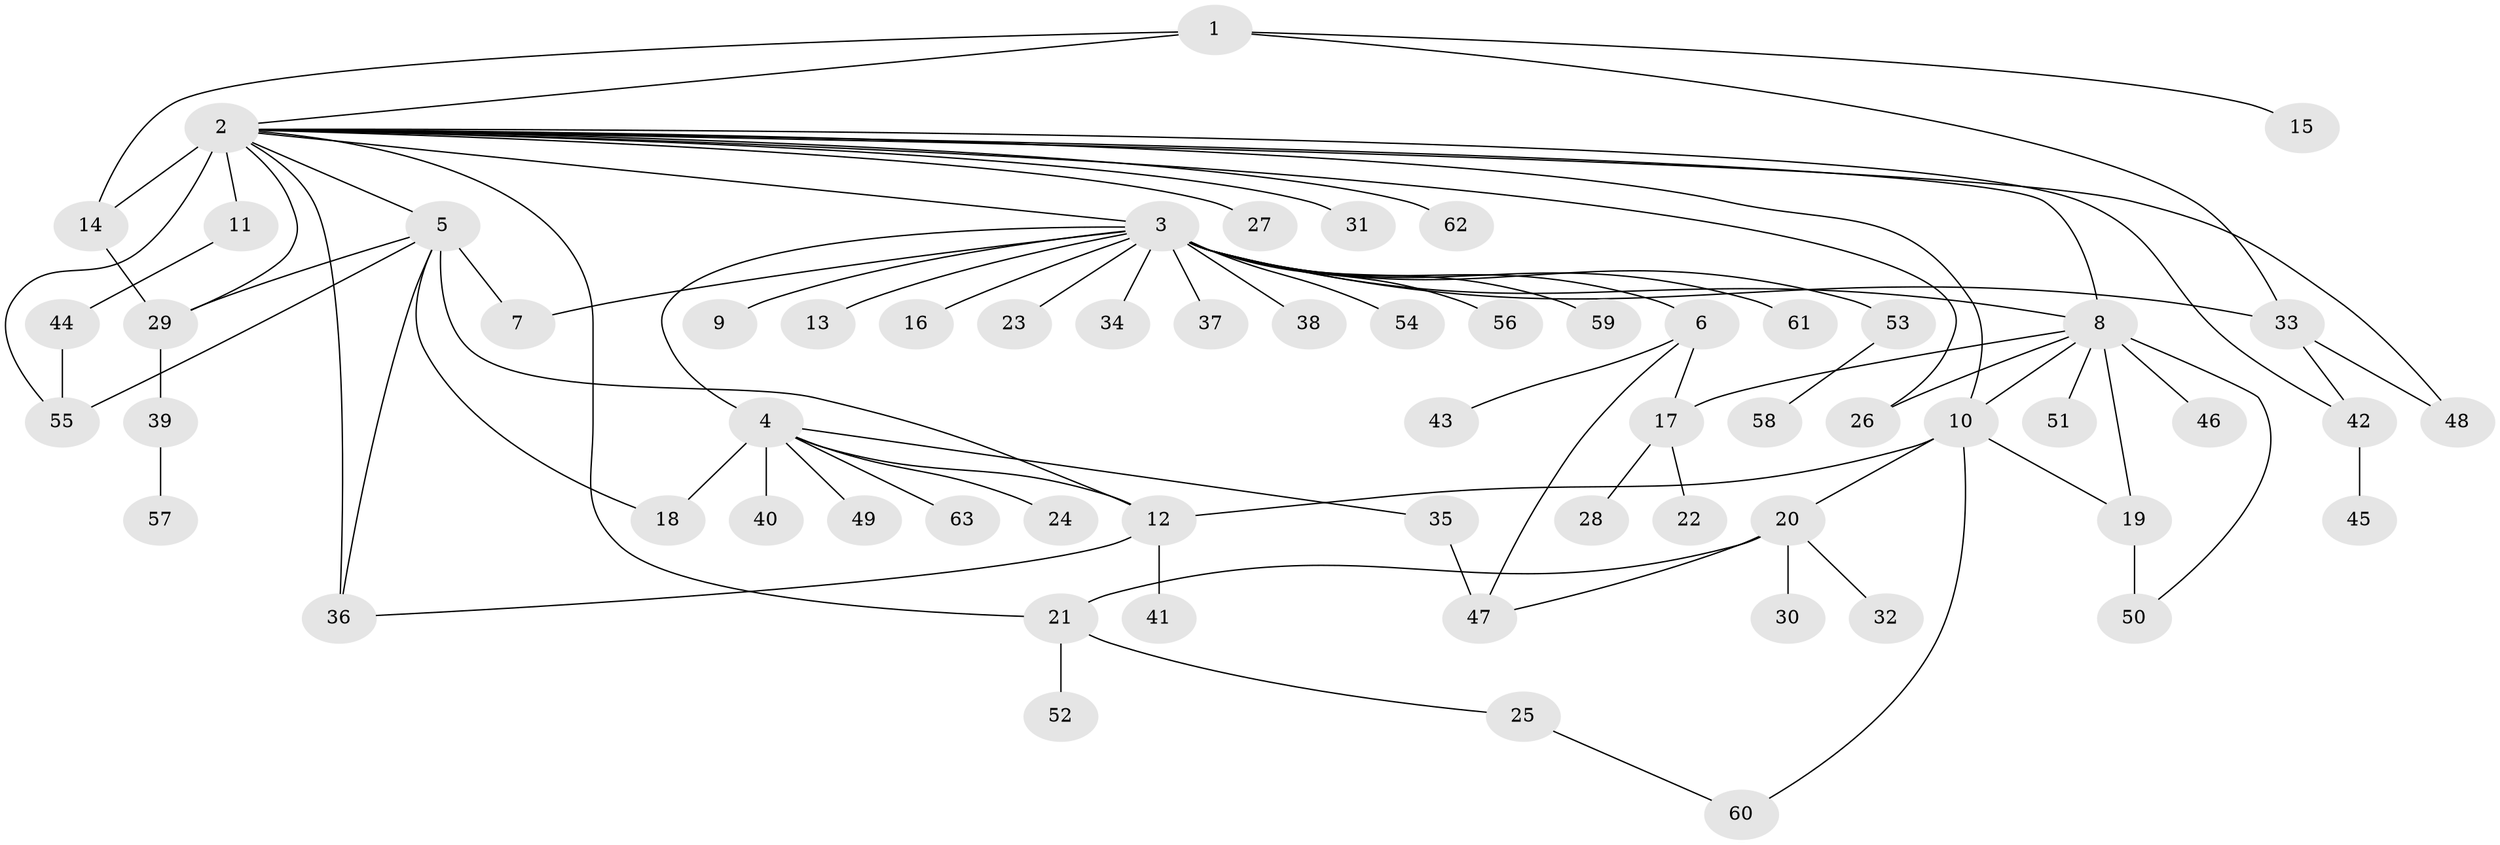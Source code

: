 // original degree distribution, {5: 0.04838709677419355, 31: 0.008064516129032258, 20: 0.008064516129032258, 9: 0.008064516129032258, 3: 0.08870967741935484, 10: 0.008064516129032258, 1: 0.5887096774193549, 7: 0.008064516129032258, 8: 0.008064516129032258, 2: 0.18548387096774194, 6: 0.016129032258064516, 11: 0.008064516129032258, 4: 0.016129032258064516}
// Generated by graph-tools (version 1.1) at 2025/50/03/04/25 22:50:04]
// undirected, 63 vertices, 86 edges
graph export_dot {
  node [color=gray90,style=filled];
  1;
  2;
  3;
  4;
  5;
  6;
  7;
  8;
  9;
  10;
  11;
  12;
  13;
  14;
  15;
  16;
  17;
  18;
  19;
  20;
  21;
  22;
  23;
  24;
  25;
  26;
  27;
  28;
  29;
  30;
  31;
  32;
  33;
  34;
  35;
  36;
  37;
  38;
  39;
  40;
  41;
  42;
  43;
  44;
  45;
  46;
  47;
  48;
  49;
  50;
  51;
  52;
  53;
  54;
  55;
  56;
  57;
  58;
  59;
  60;
  61;
  62;
  63;
  1 -- 2 [weight=1.0];
  1 -- 14 [weight=1.0];
  1 -- 15 [weight=1.0];
  1 -- 33 [weight=1.0];
  2 -- 3 [weight=1.0];
  2 -- 5 [weight=1.0];
  2 -- 8 [weight=1.0];
  2 -- 10 [weight=1.0];
  2 -- 11 [weight=1.0];
  2 -- 14 [weight=14.0];
  2 -- 21 [weight=1.0];
  2 -- 26 [weight=1.0];
  2 -- 27 [weight=1.0];
  2 -- 29 [weight=1.0];
  2 -- 31 [weight=1.0];
  2 -- 36 [weight=1.0];
  2 -- 42 [weight=1.0];
  2 -- 48 [weight=1.0];
  2 -- 55 [weight=1.0];
  2 -- 62 [weight=1.0];
  3 -- 4 [weight=1.0];
  3 -- 6 [weight=2.0];
  3 -- 7 [weight=1.0];
  3 -- 8 [weight=1.0];
  3 -- 9 [weight=1.0];
  3 -- 13 [weight=1.0];
  3 -- 16 [weight=1.0];
  3 -- 23 [weight=1.0];
  3 -- 33 [weight=1.0];
  3 -- 34 [weight=1.0];
  3 -- 37 [weight=1.0];
  3 -- 38 [weight=1.0];
  3 -- 53 [weight=1.0];
  3 -- 54 [weight=1.0];
  3 -- 56 [weight=1.0];
  3 -- 59 [weight=1.0];
  3 -- 61 [weight=1.0];
  4 -- 12 [weight=1.0];
  4 -- 18 [weight=1.0];
  4 -- 24 [weight=1.0];
  4 -- 35 [weight=1.0];
  4 -- 40 [weight=1.0];
  4 -- 49 [weight=1.0];
  4 -- 63 [weight=1.0];
  5 -- 7 [weight=1.0];
  5 -- 12 [weight=1.0];
  5 -- 18 [weight=1.0];
  5 -- 29 [weight=1.0];
  5 -- 36 [weight=1.0];
  5 -- 55 [weight=1.0];
  6 -- 17 [weight=2.0];
  6 -- 43 [weight=1.0];
  6 -- 47 [weight=1.0];
  8 -- 10 [weight=1.0];
  8 -- 17 [weight=1.0];
  8 -- 19 [weight=1.0];
  8 -- 26 [weight=1.0];
  8 -- 46 [weight=1.0];
  8 -- 50 [weight=1.0];
  8 -- 51 [weight=1.0];
  10 -- 12 [weight=1.0];
  10 -- 19 [weight=1.0];
  10 -- 20 [weight=1.0];
  10 -- 60 [weight=1.0];
  11 -- 44 [weight=1.0];
  12 -- 36 [weight=1.0];
  12 -- 41 [weight=3.0];
  14 -- 29 [weight=1.0];
  17 -- 22 [weight=1.0];
  17 -- 28 [weight=1.0];
  19 -- 50 [weight=2.0];
  20 -- 21 [weight=1.0];
  20 -- 30 [weight=6.0];
  20 -- 32 [weight=1.0];
  20 -- 47 [weight=1.0];
  21 -- 25 [weight=1.0];
  21 -- 52 [weight=1.0];
  25 -- 60 [weight=1.0];
  29 -- 39 [weight=1.0];
  33 -- 42 [weight=1.0];
  33 -- 48 [weight=1.0];
  35 -- 47 [weight=2.0];
  39 -- 57 [weight=1.0];
  42 -- 45 [weight=1.0];
  44 -- 55 [weight=1.0];
  53 -- 58 [weight=1.0];
}
